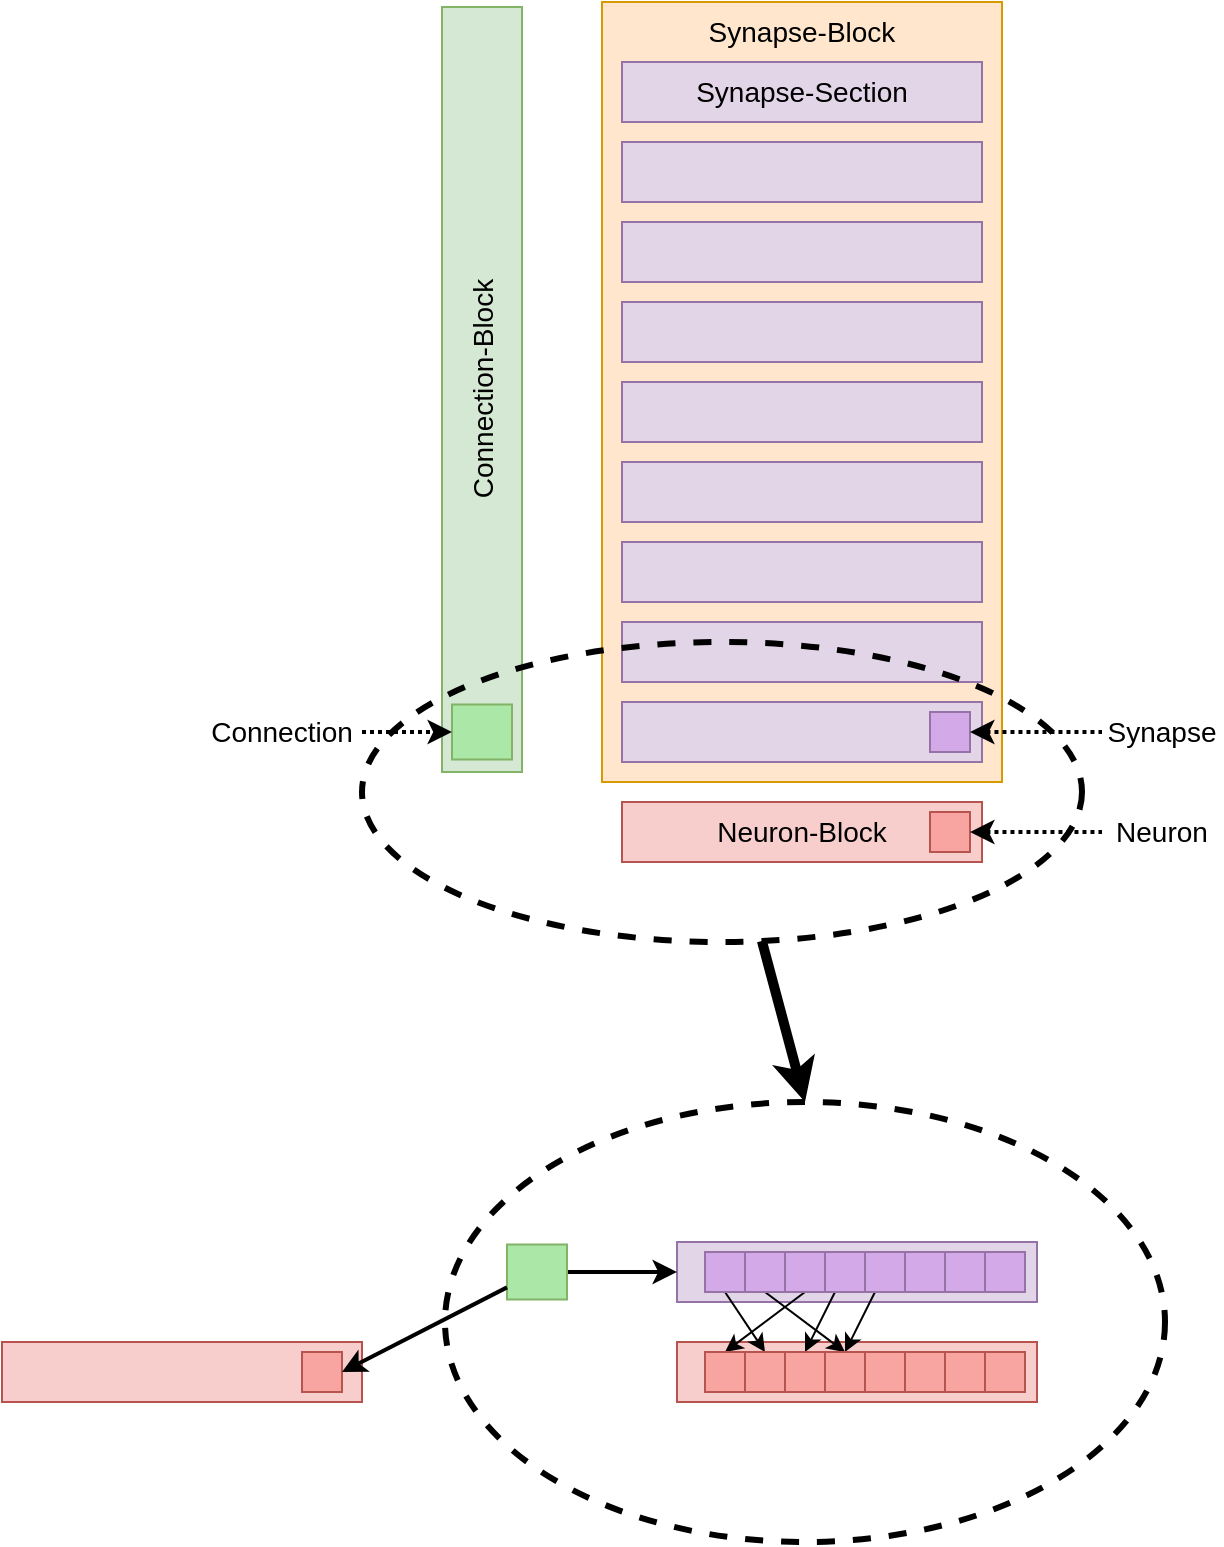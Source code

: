 <mxfile version="14.5.1" type="device"><diagram id="eqmE4mMt2slMTqJsi8WJ" name="Seite-1"><mxGraphModel dx="2123" dy="1091" grid="1" gridSize="5" guides="1" tooltips="1" connect="1" arrows="1" fold="1" page="1" pageScale="1" pageWidth="827" pageHeight="1169" math="0" shadow="0"><root><mxCell id="0"/><mxCell id="1" parent="0"/><mxCell id="E8xvQl5_tXrEXYgNDVPF-54" value="" style="ellipse;whiteSpace=wrap;html=1;dashed=1;strokeWidth=3;fontSize=14;fillColor=none;" parent="1" vertex="1"><mxGeometry x="161.5" y="570" width="360" height="220" as="geometry"/></mxCell><mxCell id="E8xvQl5_tXrEXYgNDVPF-1" value="Synapse-Block" style="rounded=0;whiteSpace=wrap;html=1;fillColor=#ffe6cc;strokeColor=#d79b00;verticalAlign=top;fontSize=14;" parent="1" vertex="1"><mxGeometry x="240" y="20" width="200" height="390" as="geometry"/></mxCell><mxCell id="E8xvQl5_tXrEXYgNDVPF-2" value="Neuron-Block" style="rounded=0;whiteSpace=wrap;html=1;fillColor=#f8cecc;strokeColor=#b85450;fontSize=14;" parent="1" vertex="1"><mxGeometry x="250" y="420" width="180" height="30" as="geometry"/></mxCell><mxCell id="E8xvQl5_tXrEXYgNDVPF-3" value="Connection-Block" style="rounded=0;whiteSpace=wrap;html=1;fillColor=#d5e8d4;strokeColor=#82b366;rotation=-90;fontSize=14;" parent="1" vertex="1"><mxGeometry x="-11.25" y="193.75" width="382.5" height="40" as="geometry"/></mxCell><mxCell id="E8xvQl5_tXrEXYgNDVPF-6" value="Synapse-Section" style="rounded=0;whiteSpace=wrap;html=1;fillColor=#e1d5e7;strokeColor=#9673a6;fontSize=14;" parent="1" vertex="1"><mxGeometry x="250" y="50" width="180" height="30" as="geometry"/></mxCell><mxCell id="E8xvQl5_tXrEXYgNDVPF-7" value="" style="rounded=0;whiteSpace=wrap;html=1;fillColor=#e1d5e7;strokeColor=#9673a6;" parent="1" vertex="1"><mxGeometry x="250" y="90" width="180" height="30" as="geometry"/></mxCell><mxCell id="E8xvQl5_tXrEXYgNDVPF-8" value="" style="rounded=0;whiteSpace=wrap;html=1;fillColor=#e1d5e7;strokeColor=#9673a6;" parent="1" vertex="1"><mxGeometry x="250" y="130" width="180" height="30" as="geometry"/></mxCell><mxCell id="E8xvQl5_tXrEXYgNDVPF-9" value="" style="rounded=0;whiteSpace=wrap;html=1;fillColor=#e1d5e7;strokeColor=#9673a6;" parent="1" vertex="1"><mxGeometry x="250" y="170" width="180" height="30" as="geometry"/></mxCell><mxCell id="E8xvQl5_tXrEXYgNDVPF-10" value="" style="rounded=0;whiteSpace=wrap;html=1;fillColor=#e1d5e7;strokeColor=#9673a6;" parent="1" vertex="1"><mxGeometry x="250" y="210" width="180" height="30" as="geometry"/></mxCell><mxCell id="E8xvQl5_tXrEXYgNDVPF-11" value="" style="rounded=0;whiteSpace=wrap;html=1;fillColor=#e1d5e7;strokeColor=#9673a6;" parent="1" vertex="1"><mxGeometry x="250" y="250" width="180" height="30" as="geometry"/></mxCell><mxCell id="E8xvQl5_tXrEXYgNDVPF-12" value="" style="rounded=0;whiteSpace=wrap;html=1;fillColor=#e1d5e7;strokeColor=#9673a6;" parent="1" vertex="1"><mxGeometry x="250" y="290" width="180" height="30" as="geometry"/></mxCell><mxCell id="E8xvQl5_tXrEXYgNDVPF-13" value="" style="rounded=0;whiteSpace=wrap;html=1;fillColor=#e1d5e7;strokeColor=#9673a6;" parent="1" vertex="1"><mxGeometry x="250" y="330" width="180" height="30" as="geometry"/></mxCell><mxCell id="E8xvQl5_tXrEXYgNDVPF-14" value="" style="rounded=0;whiteSpace=wrap;html=1;fillColor=#e1d5e7;strokeColor=#9673a6;" parent="1" vertex="1"><mxGeometry x="250" y="370" width="180" height="30" as="geometry"/></mxCell><mxCell id="E8xvQl5_tXrEXYgNDVPF-16" value="" style="rounded=0;whiteSpace=wrap;html=1;strokeColor=#82b366;rotation=-90;fillColor=#ABE8A7;" parent="1" vertex="1"><mxGeometry x="166.25" y="370" width="27.5" height="30" as="geometry"/></mxCell><mxCell id="E8xvQl5_tXrEXYgNDVPF-17" value="" style="rounded=0;whiteSpace=wrap;html=1;strokeColor=#9673a6;fillColor=#D4A9E7;" parent="1" vertex="1"><mxGeometry x="404" y="375" width="20" height="20" as="geometry"/></mxCell><mxCell id="E8xvQl5_tXrEXYgNDVPF-19" value="" style="rounded=0;whiteSpace=wrap;html=1;strokeColor=#b85450;fillColor=#F8A4A1;" parent="1" vertex="1"><mxGeometry x="404" y="425" width="20" height="20" as="geometry"/></mxCell><mxCell id="E8xvQl5_tXrEXYgNDVPF-20" value="Connection" style="text;html=1;strokeColor=none;fillColor=none;align=center;verticalAlign=middle;whiteSpace=wrap;rounded=0;dashed=1;fontSize=14;" parent="1" vertex="1"><mxGeometry x="40" y="370" width="80" height="30" as="geometry"/></mxCell><mxCell id="E8xvQl5_tXrEXYgNDVPF-21" value="Synapse" style="text;html=1;strokeColor=none;fillColor=none;align=center;verticalAlign=middle;whiteSpace=wrap;rounded=0;dashed=1;fontSize=14;" parent="1" vertex="1"><mxGeometry x="490" y="370" width="60" height="30" as="geometry"/></mxCell><mxCell id="E8xvQl5_tXrEXYgNDVPF-22" value="Neuron" style="text;html=1;strokeColor=none;fillColor=none;align=center;verticalAlign=middle;whiteSpace=wrap;rounded=0;dashed=1;fontSize=14;" parent="1" vertex="1"><mxGeometry x="490" y="420" width="60" height="30" as="geometry"/></mxCell><mxCell id="E8xvQl5_tXrEXYgNDVPF-23" value="" style="endArrow=classic;html=1;fontSize=14;exitX=1;exitY=0.5;exitDx=0;exitDy=0;strokeWidth=2;dashed=1;dashPattern=1 1;endFill=1;" parent="1" source="E8xvQl5_tXrEXYgNDVPF-20" target="E8xvQl5_tXrEXYgNDVPF-16" edge="1"><mxGeometry width="50" height="50" relative="1" as="geometry"><mxPoint x="240" y="530" as="sourcePoint"/><mxPoint x="290" y="480" as="targetPoint"/></mxGeometry></mxCell><mxCell id="E8xvQl5_tXrEXYgNDVPF-24" value="" style="endArrow=none;html=1;fontSize=14;exitX=1;exitY=0.5;exitDx=0;exitDy=0;strokeWidth=2;dashed=1;entryX=0;entryY=0.5;entryDx=0;entryDy=0;startArrow=classic;startFill=1;dashPattern=1 1;" parent="1" source="E8xvQl5_tXrEXYgNDVPF-17" target="E8xvQl5_tXrEXYgNDVPF-21" edge="1"><mxGeometry width="50" height="50" relative="1" as="geometry"><mxPoint x="430" y="384.8" as="sourcePoint"/><mxPoint x="460" y="380" as="targetPoint"/></mxGeometry></mxCell><mxCell id="E8xvQl5_tXrEXYgNDVPF-25" value="" style="endArrow=none;html=1;fontSize=14;exitX=1;exitY=0.5;exitDx=0;exitDy=0;strokeWidth=2;dashed=1;entryX=0;entryY=0.5;entryDx=0;entryDy=0;dashPattern=1 1;startArrow=classic;startFill=1;" parent="1" source="E8xvQl5_tXrEXYgNDVPF-19" target="E8xvQl5_tXrEXYgNDVPF-22" edge="1"><mxGeometry width="50" height="50" relative="1" as="geometry"><mxPoint x="434" y="395" as="sourcePoint"/><mxPoint x="480" y="395" as="targetPoint"/></mxGeometry></mxCell><mxCell id="E8xvQl5_tXrEXYgNDVPF-55" style="rounded=0;orthogonalLoop=1;jettySize=auto;html=1;entryX=0.5;entryY=0;entryDx=0;entryDy=0;startArrow=none;startFill=0;endArrow=classic;endFill=1;strokeWidth=5;fontSize=14;" parent="1" source="E8xvQl5_tXrEXYgNDVPF-26" target="E8xvQl5_tXrEXYgNDVPF-54" edge="1"><mxGeometry relative="1" as="geometry"/></mxCell><mxCell id="E8xvQl5_tXrEXYgNDVPF-26" value="" style="ellipse;whiteSpace=wrap;html=1;dashed=1;strokeWidth=3;fontSize=14;fillColor=none;" parent="1" vertex="1"><mxGeometry x="120" y="340" width="360" height="150" as="geometry"/></mxCell><mxCell id="E8xvQl5_tXrEXYgNDVPF-27" value="" style="rounded=0;whiteSpace=wrap;html=1;fillColor=#f8cecc;strokeColor=#b85450;fontSize=14;" parent="1" vertex="1"><mxGeometry x="277.5" y="690" width="180" height="30" as="geometry"/></mxCell><mxCell id="E8xvQl5_tXrEXYgNDVPF-28" value="" style="rounded=0;whiteSpace=wrap;html=1;fillColor=#e1d5e7;strokeColor=#9673a6;" parent="1" vertex="1"><mxGeometry x="277.5" y="640" width="180" height="30" as="geometry"/></mxCell><mxCell id="E8xvQl5_tXrEXYgNDVPF-58" style="edgeStyle=none;rounded=0;orthogonalLoop=1;jettySize=auto;html=1;startArrow=none;startFill=0;endArrow=classic;endFill=1;strokeWidth=2;fontSize=14;" parent="1" source="E8xvQl5_tXrEXYgNDVPF-29" target="E8xvQl5_tXrEXYgNDVPF-28" edge="1"><mxGeometry relative="1" as="geometry"/></mxCell><mxCell id="E8xvQl5_tXrEXYgNDVPF-29" value="" style="rounded=0;whiteSpace=wrap;html=1;strokeColor=#82b366;rotation=-90;fillColor=#ABE8A7;" parent="1" vertex="1"><mxGeometry x="193.75" y="640" width="27.5" height="30" as="geometry"/></mxCell><mxCell id="E8xvQl5_tXrEXYgNDVPF-30" value="" style="rounded=0;whiteSpace=wrap;html=1;strokeColor=#9673a6;fillColor=#D4A9E7;" parent="1" vertex="1"><mxGeometry x="431.5" y="645" width="20" height="20" as="geometry"/></mxCell><mxCell id="E8xvQl5_tXrEXYgNDVPF-31" value="" style="rounded=0;whiteSpace=wrap;html=1;strokeColor=#b85450;fillColor=#F8A4A1;" parent="1" vertex="1"><mxGeometry x="431.5" y="695" width="20" height="20" as="geometry"/></mxCell><mxCell id="E8xvQl5_tXrEXYgNDVPF-38" value="" style="rounded=0;whiteSpace=wrap;html=1;strokeColor=#9673a6;fillColor=#D4A9E7;" parent="1" vertex="1"><mxGeometry x="411.5" y="645" width="20" height="20" as="geometry"/></mxCell><mxCell id="E8xvQl5_tXrEXYgNDVPF-39" value="" style="rounded=0;whiteSpace=wrap;html=1;strokeColor=#9673a6;fillColor=#D4A9E7;" parent="1" vertex="1"><mxGeometry x="391.5" y="645" width="20" height="20" as="geometry"/></mxCell><mxCell id="E8xvQl5_tXrEXYgNDVPF-63" style="edgeStyle=none;rounded=0;orthogonalLoop=1;jettySize=auto;html=1;entryX=0.5;entryY=0;entryDx=0;entryDy=0;startArrow=none;startFill=0;endArrow=classic;endFill=1;strokeWidth=1;fontSize=14;" parent="1" source="E8xvQl5_tXrEXYgNDVPF-40" target="E8xvQl5_tXrEXYgNDVPF-48" edge="1"><mxGeometry relative="1" as="geometry"/></mxCell><mxCell id="E8xvQl5_tXrEXYgNDVPF-40" value="" style="rounded=0;whiteSpace=wrap;html=1;strokeColor=#9673a6;fillColor=#D4A9E7;" parent="1" vertex="1"><mxGeometry x="371.5" y="645" width="20" height="20" as="geometry"/></mxCell><mxCell id="E8xvQl5_tXrEXYgNDVPF-62" style="edgeStyle=none;rounded=0;orthogonalLoop=1;jettySize=auto;html=1;entryX=0.5;entryY=0;entryDx=0;entryDy=0;startArrow=none;startFill=0;endArrow=classic;endFill=1;strokeWidth=1;fontSize=14;" parent="1" source="E8xvQl5_tXrEXYgNDVPF-41" target="E8xvQl5_tXrEXYgNDVPF-49" edge="1"><mxGeometry relative="1" as="geometry"/></mxCell><mxCell id="E8xvQl5_tXrEXYgNDVPF-41" value="" style="rounded=0;whiteSpace=wrap;html=1;strokeColor=#9673a6;fillColor=#D4A9E7;" parent="1" vertex="1"><mxGeometry x="351.5" y="645" width="20" height="20" as="geometry"/></mxCell><mxCell id="E8xvQl5_tXrEXYgNDVPF-61" style="edgeStyle=none;rounded=0;orthogonalLoop=1;jettySize=auto;html=1;entryX=0.5;entryY=0;entryDx=0;entryDy=0;startArrow=none;startFill=0;endArrow=classic;endFill=1;strokeWidth=1;fontSize=14;exitX=0.5;exitY=1;exitDx=0;exitDy=0;" parent="1" source="E8xvQl5_tXrEXYgNDVPF-42" target="E8xvQl5_tXrEXYgNDVPF-51" edge="1"><mxGeometry relative="1" as="geometry"/></mxCell><mxCell id="E8xvQl5_tXrEXYgNDVPF-42" value="" style="rounded=0;whiteSpace=wrap;html=1;strokeColor=#9673a6;fillColor=#D4A9E7;" parent="1" vertex="1"><mxGeometry x="331.5" y="645" width="20" height="20" as="geometry"/></mxCell><mxCell id="E8xvQl5_tXrEXYgNDVPF-60" style="edgeStyle=none;rounded=0;orthogonalLoop=1;jettySize=auto;html=1;entryX=0.5;entryY=0;entryDx=0;entryDy=0;startArrow=none;startFill=0;endArrow=classic;endFill=1;strokeWidth=1;fontSize=14;exitX=0.5;exitY=1;exitDx=0;exitDy=0;" parent="1" source="E8xvQl5_tXrEXYgNDVPF-43" target="E8xvQl5_tXrEXYgNDVPF-48" edge="1"><mxGeometry relative="1" as="geometry"/></mxCell><mxCell id="E8xvQl5_tXrEXYgNDVPF-43" value="" style="rounded=0;whiteSpace=wrap;html=1;strokeColor=#9673a6;fillColor=#D4A9E7;" parent="1" vertex="1"><mxGeometry x="311.5" y="645" width="20" height="20" as="geometry"/></mxCell><mxCell id="E8xvQl5_tXrEXYgNDVPF-59" style="edgeStyle=none;rounded=0;orthogonalLoop=1;jettySize=auto;html=1;entryX=0.5;entryY=0;entryDx=0;entryDy=0;startArrow=none;startFill=0;endArrow=classic;endFill=1;strokeWidth=1;fontSize=14;exitX=0.5;exitY=1;exitDx=0;exitDy=0;" parent="1" source="E8xvQl5_tXrEXYgNDVPF-44" target="E8xvQl5_tXrEXYgNDVPF-50" edge="1"><mxGeometry relative="1" as="geometry"/></mxCell><mxCell id="E8xvQl5_tXrEXYgNDVPF-44" value="" style="rounded=0;whiteSpace=wrap;html=1;strokeColor=#9673a6;fillColor=#D4A9E7;" parent="1" vertex="1"><mxGeometry x="291.5" y="645" width="20" height="20" as="geometry"/></mxCell><mxCell id="E8xvQl5_tXrEXYgNDVPF-45" value="" style="rounded=0;whiteSpace=wrap;html=1;strokeColor=#b85450;fillColor=#F8A4A1;" parent="1" vertex="1"><mxGeometry x="411.5" y="695" width="20" height="20" as="geometry"/></mxCell><mxCell id="E8xvQl5_tXrEXYgNDVPF-46" value="" style="rounded=0;whiteSpace=wrap;html=1;strokeColor=#b85450;fillColor=#F8A4A1;" parent="1" vertex="1"><mxGeometry x="391.5" y="695" width="20" height="20" as="geometry"/></mxCell><mxCell id="E8xvQl5_tXrEXYgNDVPF-47" value="" style="rounded=0;whiteSpace=wrap;html=1;strokeColor=#b85450;fillColor=#F8A4A1;" parent="1" vertex="1"><mxGeometry x="371.5" y="695" width="20" height="20" as="geometry"/></mxCell><mxCell id="E8xvQl5_tXrEXYgNDVPF-48" value="" style="rounded=0;whiteSpace=wrap;html=1;strokeColor=#b85450;fillColor=#F8A4A1;" parent="1" vertex="1"><mxGeometry x="351.5" y="695" width="20" height="20" as="geometry"/></mxCell><mxCell id="E8xvQl5_tXrEXYgNDVPF-49" value="" style="rounded=0;whiteSpace=wrap;html=1;strokeColor=#b85450;fillColor=#F8A4A1;" parent="1" vertex="1"><mxGeometry x="331.5" y="695" width="20" height="20" as="geometry"/></mxCell><mxCell id="E8xvQl5_tXrEXYgNDVPF-50" value="" style="rounded=0;whiteSpace=wrap;html=1;strokeColor=#b85450;fillColor=#F8A4A1;" parent="1" vertex="1"><mxGeometry x="311.5" y="695" width="20" height="20" as="geometry"/></mxCell><mxCell id="E8xvQl5_tXrEXYgNDVPF-51" value="" style="rounded=0;whiteSpace=wrap;html=1;strokeColor=#b85450;fillColor=#F8A4A1;" parent="1" vertex="1"><mxGeometry x="291.5" y="695" width="20" height="20" as="geometry"/></mxCell><mxCell id="E8xvQl5_tXrEXYgNDVPF-53" value="" style="rounded=0;whiteSpace=wrap;html=1;fillColor=#f8cecc;strokeColor=#b85450;fontSize=14;" parent="1" vertex="1"><mxGeometry x="-60" y="690" width="180" height="30" as="geometry"/></mxCell><mxCell id="E8xvQl5_tXrEXYgNDVPF-52" value="" style="rounded=0;whiteSpace=wrap;html=1;strokeColor=#b85450;fillColor=#F8A4A1;" parent="1" vertex="1"><mxGeometry x="90" y="695" width="20" height="20" as="geometry"/></mxCell><mxCell id="E8xvQl5_tXrEXYgNDVPF-57" style="edgeStyle=none;rounded=0;orthogonalLoop=1;jettySize=auto;html=1;entryX=1;entryY=0.5;entryDx=0;entryDy=0;startArrow=none;startFill=0;endArrow=classic;endFill=1;strokeWidth=2;fontSize=14;" parent="1" source="E8xvQl5_tXrEXYgNDVPF-29" target="E8xvQl5_tXrEXYgNDVPF-52" edge="1"><mxGeometry relative="1" as="geometry"/></mxCell></root></mxGraphModel></diagram></mxfile>
